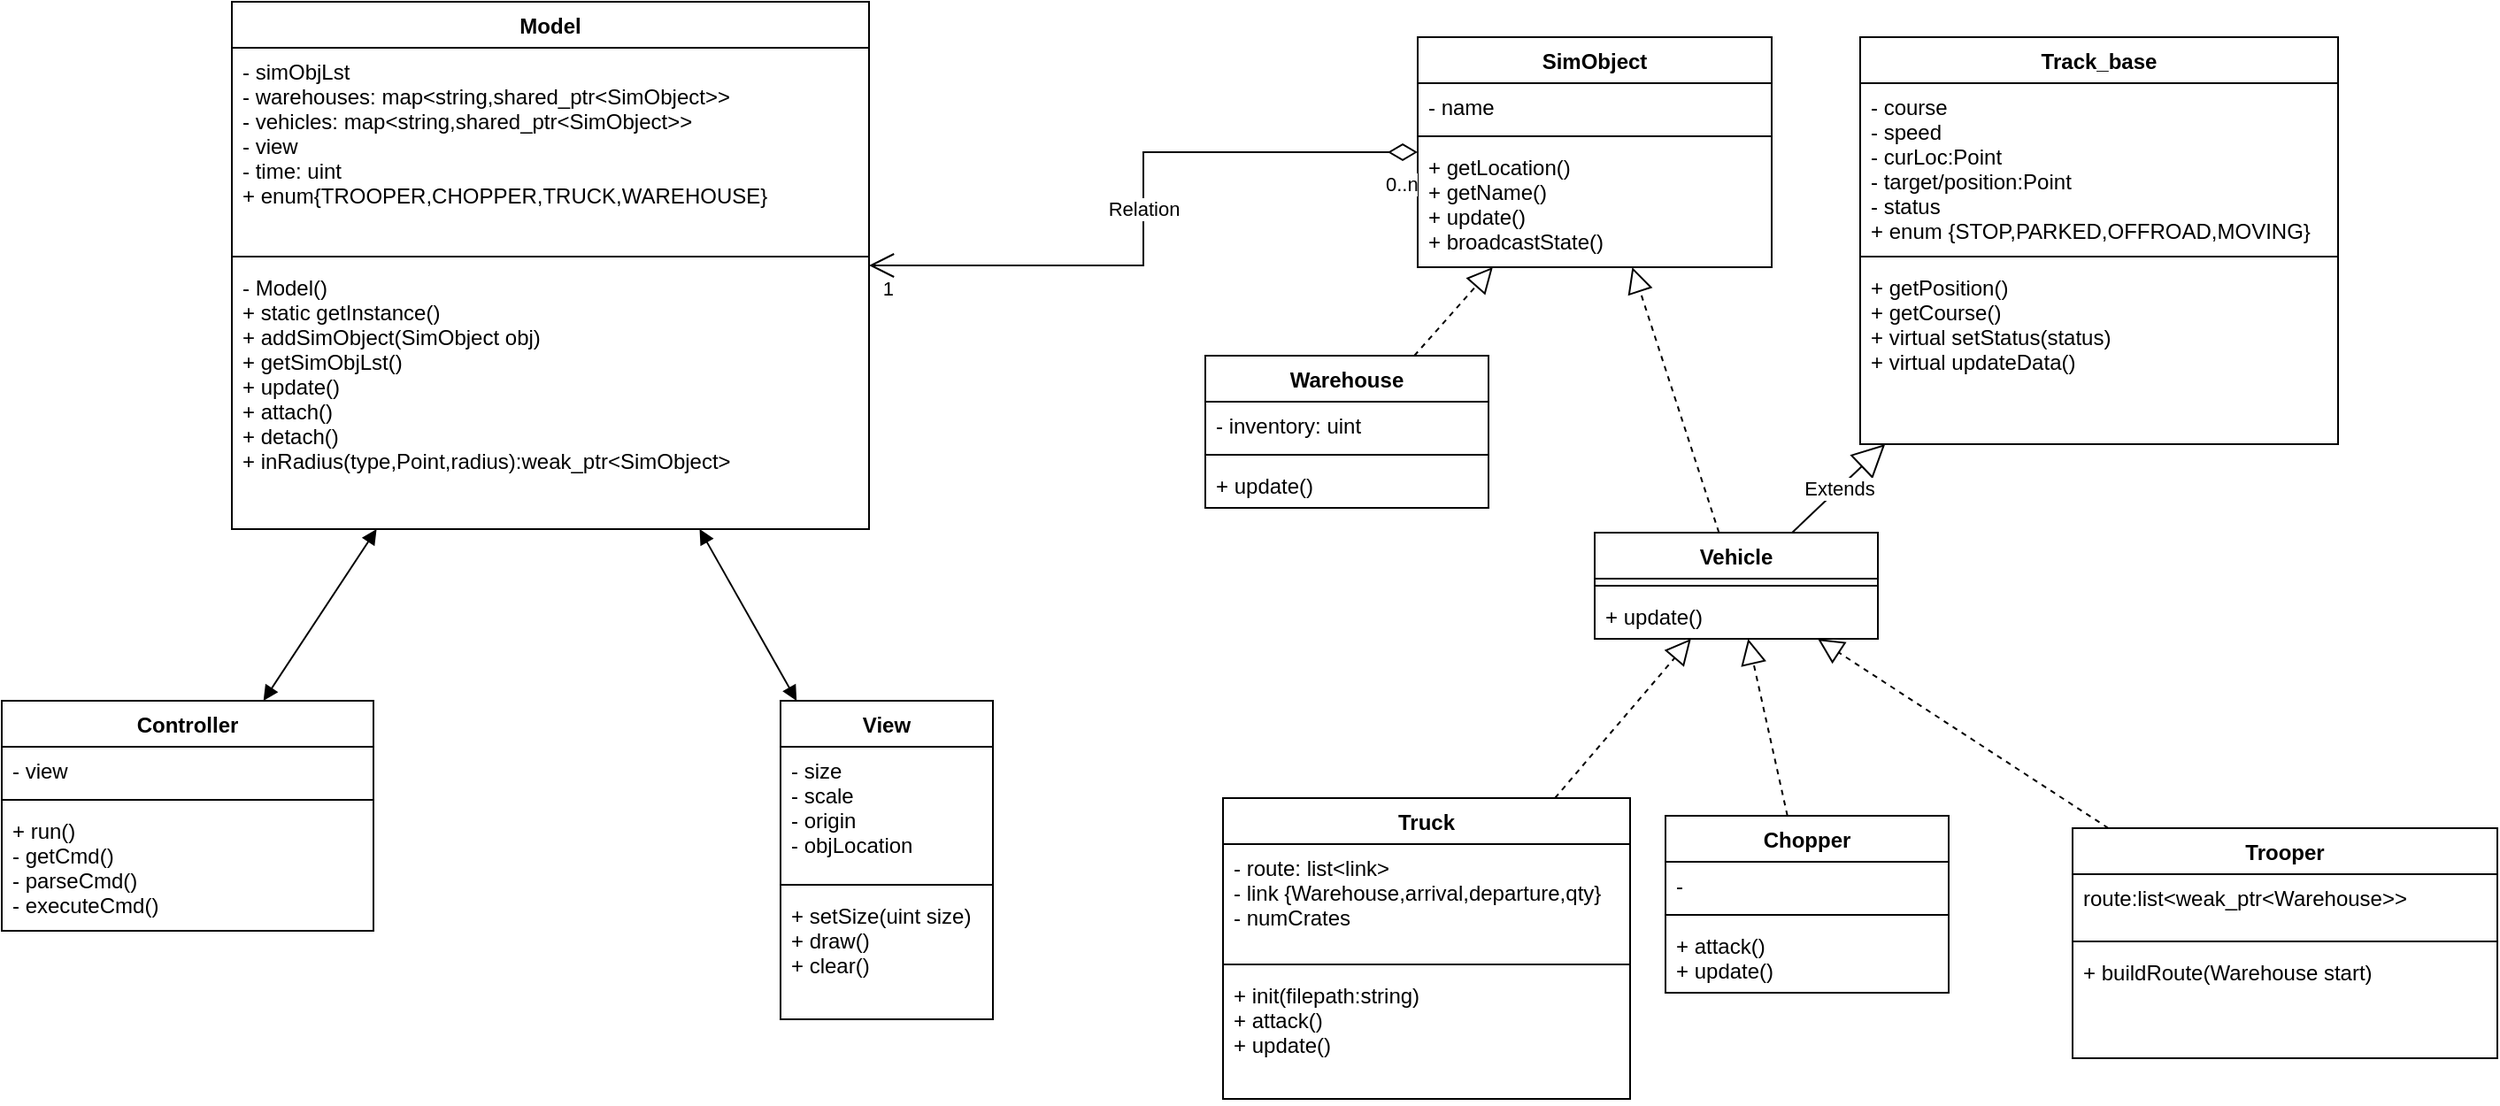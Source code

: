 <mxfile>
    <diagram id="44q2uDsoj2Jr73g2Fu_d" name="Page-1">
        <mxGraphModel dx="1612" dy="472" grid="1" gridSize="10" guides="1" tooltips="1" connect="1" arrows="1" fold="1" page="1" pageScale="1" pageWidth="827" pageHeight="1169" math="0" shadow="0">
            <root>
                <mxCell id="0"/>
                <mxCell id="1" parent="0"/>
                <mxCell id="xyghL1K83STjx0oW8IJl-1" value="Model" style="swimlane;fontStyle=1;align=center;verticalAlign=top;childLayout=stackLayout;horizontal=1;startSize=26;horizontalStack=0;resizeParent=1;resizeParentMax=0;resizeLast=0;collapsible=1;marginBottom=0;" parent="1" vertex="1">
                    <mxGeometry x="-360" y="10" width="360" height="298" as="geometry"/>
                </mxCell>
                <mxCell id="xyghL1K83STjx0oW8IJl-2" value="- simObjLst&#10;- warehouses: map&lt;string,shared_ptr&lt;SimObject&gt;&gt;&#10;- vehicles: map&lt;string,shared_ptr&lt;SimObject&gt;&gt;&#10;- view&#10;- time: uint&#10;+ enum{TROOPER,CHOPPER,TRUCK,WAREHOUSE}" style="text;strokeColor=none;fillColor=none;align=left;verticalAlign=top;spacingLeft=4;spacingRight=4;overflow=hidden;rotatable=0;points=[[0,0.5],[1,0.5]];portConstraint=eastwest;" parent="xyghL1K83STjx0oW8IJl-1" vertex="1">
                    <mxGeometry y="26" width="360" height="114" as="geometry"/>
                </mxCell>
                <mxCell id="xyghL1K83STjx0oW8IJl-3" value="" style="line;strokeWidth=1;fillColor=none;align=left;verticalAlign=middle;spacingTop=-1;spacingLeft=3;spacingRight=3;rotatable=0;labelPosition=right;points=[];portConstraint=eastwest;" parent="xyghL1K83STjx0oW8IJl-1" vertex="1">
                    <mxGeometry y="140" width="360" height="8" as="geometry"/>
                </mxCell>
                <mxCell id="xyghL1K83STjx0oW8IJl-4" value="- Model()&#10;+ static getInstance()&#10;+ addSimObject(SimObject obj)&#10;+ getSimObjLst()&#10;+ update()&#10;+ attach()&#10;+ detach()&#10;+ inRadius(type,Point,radius):weak_ptr&lt;SimObject&gt;" style="text;strokeColor=none;fillColor=none;align=left;verticalAlign=top;spacingLeft=4;spacingRight=4;overflow=hidden;rotatable=0;points=[[0,0.5],[1,0.5]];portConstraint=eastwest;fontStyle=0" parent="xyghL1K83STjx0oW8IJl-1" vertex="1">
                    <mxGeometry y="148" width="360" height="150" as="geometry"/>
                </mxCell>
                <mxCell id="xyghL1K83STjx0oW8IJl-15" value="" style="endArrow=block;startArrow=block;endFill=1;startFill=1;html=1;rounded=0;" parent="1" source="xyghL1K83STjx0oW8IJl-1" target="xyghL1K83STjx0oW8IJl-16" edge="1">
                    <mxGeometry width="160" relative="1" as="geometry">
                        <mxPoint x="200" y="140" as="sourcePoint"/>
                        <mxPoint x="110" y="300" as="targetPoint"/>
                    </mxGeometry>
                </mxCell>
                <mxCell id="xyghL1K83STjx0oW8IJl-16" value="Controller" style="swimlane;fontStyle=1;align=center;verticalAlign=top;childLayout=stackLayout;horizontal=1;startSize=26;horizontalStack=0;resizeParent=1;resizeParentMax=0;resizeLast=0;collapsible=1;marginBottom=0;" parent="1" vertex="1">
                    <mxGeometry x="-490" y="405" width="210" height="130" as="geometry"/>
                </mxCell>
                <mxCell id="xyghL1K83STjx0oW8IJl-17" value="- view" style="text;strokeColor=none;fillColor=none;align=left;verticalAlign=top;spacingLeft=4;spacingRight=4;overflow=hidden;rotatable=0;points=[[0,0.5],[1,0.5]];portConstraint=eastwest;" parent="xyghL1K83STjx0oW8IJl-16" vertex="1">
                    <mxGeometry y="26" width="210" height="26" as="geometry"/>
                </mxCell>
                <mxCell id="xyghL1K83STjx0oW8IJl-18" value="" style="line;strokeWidth=1;fillColor=none;align=left;verticalAlign=middle;spacingTop=-1;spacingLeft=3;spacingRight=3;rotatable=0;labelPosition=right;points=[];portConstraint=eastwest;" parent="xyghL1K83STjx0oW8IJl-16" vertex="1">
                    <mxGeometry y="52" width="210" height="8" as="geometry"/>
                </mxCell>
                <mxCell id="xyghL1K83STjx0oW8IJl-19" value="+ run()&#10;- getCmd()&#10;- parseCmd()&#10;- executeCmd()" style="text;strokeColor=none;fillColor=none;align=left;verticalAlign=top;spacingLeft=4;spacingRight=4;overflow=hidden;rotatable=0;points=[[0,0.5],[1,0.5]];portConstraint=eastwest;" parent="xyghL1K83STjx0oW8IJl-16" vertex="1">
                    <mxGeometry y="60" width="210" height="70" as="geometry"/>
                </mxCell>
                <mxCell id="xyghL1K83STjx0oW8IJl-20" value="" style="endArrow=block;startArrow=block;endFill=1;startFill=1;html=1;rounded=0;" parent="1" source="xyghL1K83STjx0oW8IJl-1" target="xyghL1K83STjx0oW8IJl-21" edge="1">
                    <mxGeometry width="160" relative="1" as="geometry">
                        <mxPoint x="220" y="217.692" as="sourcePoint"/>
                        <mxPoint x="480" y="280" as="targetPoint"/>
                    </mxGeometry>
                </mxCell>
                <mxCell id="xyghL1K83STjx0oW8IJl-21" value="View" style="swimlane;fontStyle=1;align=center;verticalAlign=top;childLayout=stackLayout;horizontal=1;startSize=26;horizontalStack=0;resizeParent=1;resizeParentMax=0;resizeLast=0;collapsible=1;marginBottom=0;" parent="1" vertex="1">
                    <mxGeometry x="-50" y="405" width="120" height="180" as="geometry"/>
                </mxCell>
                <mxCell id="xyghL1K83STjx0oW8IJl-22" value="- size&#10;- scale&#10;- origin&#10;- objLocation" style="text;strokeColor=none;fillColor=none;align=left;verticalAlign=top;spacingLeft=4;spacingRight=4;overflow=hidden;rotatable=0;points=[[0,0.5],[1,0.5]];portConstraint=eastwest;" parent="xyghL1K83STjx0oW8IJl-21" vertex="1">
                    <mxGeometry y="26" width="120" height="74" as="geometry"/>
                </mxCell>
                <mxCell id="xyghL1K83STjx0oW8IJl-23" value="" style="line;strokeWidth=1;fillColor=none;align=left;verticalAlign=middle;spacingTop=-1;spacingLeft=3;spacingRight=3;rotatable=0;labelPosition=right;points=[];portConstraint=eastwest;" parent="xyghL1K83STjx0oW8IJl-21" vertex="1">
                    <mxGeometry y="100" width="120" height="8" as="geometry"/>
                </mxCell>
                <mxCell id="xyghL1K83STjx0oW8IJl-24" value="+ setSize(uint size)&#10;+ draw()&#10;+ clear()" style="text;strokeColor=none;fillColor=none;align=left;verticalAlign=top;spacingLeft=4;spacingRight=4;overflow=hidden;rotatable=0;points=[[0,0.5],[1,0.5]];portConstraint=eastwest;" parent="xyghL1K83STjx0oW8IJl-21" vertex="1">
                    <mxGeometry y="108" width="120" height="72" as="geometry"/>
                </mxCell>
                <mxCell id="xyghL1K83STjx0oW8IJl-28" value="SimObject" style="swimlane;fontStyle=1;align=center;verticalAlign=top;childLayout=stackLayout;horizontal=1;startSize=26;horizontalStack=0;resizeParent=1;resizeParentMax=0;resizeLast=0;collapsible=1;marginBottom=0;" parent="1" vertex="1">
                    <mxGeometry x="310" y="30" width="200" height="130" as="geometry"/>
                </mxCell>
                <mxCell id="xyghL1K83STjx0oW8IJl-29" value="- name" style="text;strokeColor=none;fillColor=none;align=left;verticalAlign=top;spacingLeft=4;spacingRight=4;overflow=hidden;rotatable=0;points=[[0,0.5],[1,0.5]];portConstraint=eastwest;" parent="xyghL1K83STjx0oW8IJl-28" vertex="1">
                    <mxGeometry y="26" width="200" height="26" as="geometry"/>
                </mxCell>
                <mxCell id="xyghL1K83STjx0oW8IJl-30" value="" style="line;strokeWidth=1;fillColor=none;align=left;verticalAlign=middle;spacingTop=-1;spacingLeft=3;spacingRight=3;rotatable=0;labelPosition=right;points=[];portConstraint=eastwest;" parent="xyghL1K83STjx0oW8IJl-28" vertex="1">
                    <mxGeometry y="52" width="200" height="8" as="geometry"/>
                </mxCell>
                <mxCell id="xyghL1K83STjx0oW8IJl-31" value="+ getLocation()&#10;+ getName()&#10;+ update()&#10;+ broadcastState()" style="text;strokeColor=none;fillColor=none;align=left;verticalAlign=top;spacingLeft=4;spacingRight=4;overflow=hidden;rotatable=0;points=[[0,0.5],[1,0.5]];portConstraint=eastwest;" parent="xyghL1K83STjx0oW8IJl-28" vertex="1">
                    <mxGeometry y="60" width="200" height="70" as="geometry"/>
                </mxCell>
                <mxCell id="xyghL1K83STjx0oW8IJl-33" value="Relation" style="endArrow=open;html=1;endSize=12;startArrow=diamondThin;startSize=14;startFill=0;edgeStyle=orthogonalEdgeStyle;rounded=0;" parent="1" source="xyghL1K83STjx0oW8IJl-28" target="xyghL1K83STjx0oW8IJl-1" edge="1">
                    <mxGeometry relative="1" as="geometry">
                        <mxPoint x="450" y="270" as="sourcePoint"/>
                        <mxPoint x="610" y="270" as="targetPoint"/>
                    </mxGeometry>
                </mxCell>
                <mxCell id="xyghL1K83STjx0oW8IJl-34" value="0..n" style="edgeLabel;resizable=0;html=1;align=left;verticalAlign=top;" parent="xyghL1K83STjx0oW8IJl-33" connectable="0" vertex="1">
                    <mxGeometry x="-1" relative="1" as="geometry">
                        <mxPoint x="-20" y="5" as="offset"/>
                    </mxGeometry>
                </mxCell>
                <mxCell id="xyghL1K83STjx0oW8IJl-35" value="1" style="edgeLabel;resizable=0;html=1;align=right;verticalAlign=top;" parent="xyghL1K83STjx0oW8IJl-33" connectable="0" vertex="1">
                    <mxGeometry x="1" relative="1" as="geometry">
                        <mxPoint x="14" as="offset"/>
                    </mxGeometry>
                </mxCell>
                <mxCell id="xyghL1K83STjx0oW8IJl-36" value="" style="endArrow=block;dashed=1;endFill=0;endSize=12;html=1;rounded=0;" parent="1" source="xyghL1K83STjx0oW8IJl-37" target="xyghL1K83STjx0oW8IJl-28" edge="1">
                    <mxGeometry width="160" relative="1" as="geometry">
                        <mxPoint x="510" y="260" as="sourcePoint"/>
                        <mxPoint x="670" y="260" as="targetPoint"/>
                    </mxGeometry>
                </mxCell>
                <mxCell id="xyghL1K83STjx0oW8IJl-37" value="Warehouse" style="swimlane;fontStyle=1;align=center;verticalAlign=top;childLayout=stackLayout;horizontal=1;startSize=26;horizontalStack=0;resizeParent=1;resizeParentMax=0;resizeLast=0;collapsible=1;marginBottom=0;" parent="1" vertex="1">
                    <mxGeometry x="190" y="210" width="160" height="86" as="geometry"/>
                </mxCell>
                <mxCell id="xyghL1K83STjx0oW8IJl-38" value="- inventory: uint" style="text;strokeColor=none;fillColor=none;align=left;verticalAlign=top;spacingLeft=4;spacingRight=4;overflow=hidden;rotatable=0;points=[[0,0.5],[1,0.5]];portConstraint=eastwest;" parent="xyghL1K83STjx0oW8IJl-37" vertex="1">
                    <mxGeometry y="26" width="160" height="26" as="geometry"/>
                </mxCell>
                <mxCell id="xyghL1K83STjx0oW8IJl-39" value="" style="line;strokeWidth=1;fillColor=none;align=left;verticalAlign=middle;spacingTop=-1;spacingLeft=3;spacingRight=3;rotatable=0;labelPosition=right;points=[];portConstraint=eastwest;" parent="xyghL1K83STjx0oW8IJl-37" vertex="1">
                    <mxGeometry y="52" width="160" height="8" as="geometry"/>
                </mxCell>
                <mxCell id="xyghL1K83STjx0oW8IJl-40" value="+ update()" style="text;strokeColor=none;fillColor=none;align=left;verticalAlign=top;spacingLeft=4;spacingRight=4;overflow=hidden;rotatable=0;points=[[0,0.5],[1,0.5]];portConstraint=eastwest;" parent="xyghL1K83STjx0oW8IJl-37" vertex="1">
                    <mxGeometry y="60" width="160" height="26" as="geometry"/>
                </mxCell>
                <mxCell id="xyghL1K83STjx0oW8IJl-41" value="" style="endArrow=block;dashed=1;endFill=0;endSize=12;html=1;rounded=0;" parent="1" source="xyghL1K83STjx0oW8IJl-42" target="xyghL1K83STjx0oW8IJl-28" edge="1">
                    <mxGeometry width="160" relative="1" as="geometry">
                        <mxPoint x="700" y="280" as="sourcePoint"/>
                        <mxPoint x="670" y="260" as="targetPoint"/>
                    </mxGeometry>
                </mxCell>
                <mxCell id="xyghL1K83STjx0oW8IJl-42" value="Vehicle" style="swimlane;fontStyle=1;align=center;verticalAlign=top;childLayout=stackLayout;horizontal=1;startSize=26;horizontalStack=0;resizeParent=1;resizeParentMax=0;resizeLast=0;collapsible=1;marginBottom=0;" parent="1" vertex="1">
                    <mxGeometry x="410" y="310" width="160" height="60" as="geometry"/>
                </mxCell>
                <mxCell id="xyghL1K83STjx0oW8IJl-44" value="" style="line;strokeWidth=1;fillColor=none;align=left;verticalAlign=middle;spacingTop=-1;spacingLeft=3;spacingRight=3;rotatable=0;labelPosition=right;points=[];portConstraint=eastwest;" parent="xyghL1K83STjx0oW8IJl-42" vertex="1">
                    <mxGeometry y="26" width="160" height="8" as="geometry"/>
                </mxCell>
                <mxCell id="xyghL1K83STjx0oW8IJl-45" value="+ update()" style="text;strokeColor=none;fillColor=none;align=left;verticalAlign=top;spacingLeft=4;spacingRight=4;overflow=hidden;rotatable=0;points=[[0,0.5],[1,0.5]];portConstraint=eastwest;" parent="xyghL1K83STjx0oW8IJl-42" vertex="1">
                    <mxGeometry y="34" width="160" height="26" as="geometry"/>
                </mxCell>
                <mxCell id="xyghL1K83STjx0oW8IJl-47" value="Extends" style="endArrow=block;endSize=16;endFill=0;html=1;rounded=0;" parent="1" source="xyghL1K83STjx0oW8IJl-42" target="xyghL1K83STjx0oW8IJl-48" edge="1">
                    <mxGeometry width="160" relative="1" as="geometry">
                        <mxPoint x="430" y="190" as="sourcePoint"/>
                        <mxPoint x="590" y="130" as="targetPoint"/>
                    </mxGeometry>
                </mxCell>
                <mxCell id="xyghL1K83STjx0oW8IJl-48" value="Track_base" style="swimlane;fontStyle=1;align=center;verticalAlign=top;childLayout=stackLayout;horizontal=1;startSize=26;horizontalStack=0;resizeParent=1;resizeParentMax=0;resizeLast=0;collapsible=1;marginBottom=0;" parent="1" vertex="1">
                    <mxGeometry x="560" y="30" width="270" height="230" as="geometry"/>
                </mxCell>
                <mxCell id="xyghL1K83STjx0oW8IJl-49" value="- course&#10;- speed&#10;- curLoc:Point&#10;- target/position:Point&#10;- status&#10;+ enum {STOP,PARKED,OFFROAD,MOVING}" style="text;strokeColor=none;fillColor=none;align=left;verticalAlign=top;spacingLeft=4;spacingRight=4;overflow=hidden;rotatable=0;points=[[0,0.5],[1,0.5]];portConstraint=eastwest;" parent="xyghL1K83STjx0oW8IJl-48" vertex="1">
                    <mxGeometry y="26" width="270" height="94" as="geometry"/>
                </mxCell>
                <mxCell id="xyghL1K83STjx0oW8IJl-50" value="" style="line;strokeWidth=1;fillColor=none;align=left;verticalAlign=middle;spacingTop=-1;spacingLeft=3;spacingRight=3;rotatable=0;labelPosition=right;points=[];portConstraint=eastwest;" parent="xyghL1K83STjx0oW8IJl-48" vertex="1">
                    <mxGeometry y="120" width="270" height="8" as="geometry"/>
                </mxCell>
                <mxCell id="xyghL1K83STjx0oW8IJl-51" value="+ getPosition()&#10;+ getCourse()&#10;+ virtual setStatus(status)&#10;+ virtual updateData()" style="text;strokeColor=none;fillColor=none;align=left;verticalAlign=top;spacingLeft=4;spacingRight=4;overflow=hidden;rotatable=0;points=[[0,0.5],[1,0.5]];portConstraint=eastwest;" parent="xyghL1K83STjx0oW8IJl-48" vertex="1">
                    <mxGeometry y="128" width="270" height="102" as="geometry"/>
                </mxCell>
                <mxCell id="xyghL1K83STjx0oW8IJl-52" value="" style="endArrow=block;dashed=1;endFill=0;endSize=12;html=1;rounded=0;" parent="1" source="Z22mOZkXwCtcEA-yf7Ti-4" target="xyghL1K83STjx0oW8IJl-42" edge="1">
                    <mxGeometry width="160" relative="1" as="geometry">
                        <mxPoint x="379.286" y="460" as="sourcePoint"/>
                        <mxPoint x="550" y="330" as="targetPoint"/>
                    </mxGeometry>
                </mxCell>
                <mxCell id="xyghL1K83STjx0oW8IJl-57" value="" style="endArrow=block;dashed=1;endFill=0;endSize=12;html=1;rounded=0;" parent="1" source="Z22mOZkXwCtcEA-yf7Ti-12" target="xyghL1K83STjx0oW8IJl-42" edge="1">
                    <mxGeometry width="160" relative="1" as="geometry">
                        <mxPoint x="490" y="460" as="sourcePoint"/>
                        <mxPoint x="675" y="376" as="targetPoint"/>
                    </mxGeometry>
                </mxCell>
                <mxCell id="xyghL1K83STjx0oW8IJl-61" value="" style="endArrow=block;dashed=1;endFill=0;endSize=12;html=1;rounded=0;" parent="1" source="Z22mOZkXwCtcEA-yf7Ti-8" target="xyghL1K83STjx0oW8IJl-42" edge="1">
                    <mxGeometry width="160" relative="1" as="geometry">
                        <mxPoint x="595.109" y="460" as="sourcePoint"/>
                        <mxPoint x="660" y="390" as="targetPoint"/>
                    </mxGeometry>
                </mxCell>
                <mxCell id="Z22mOZkXwCtcEA-yf7Ti-4" value="Truck" style="swimlane;fontStyle=1;align=center;verticalAlign=top;childLayout=stackLayout;horizontal=1;startSize=26;horizontalStack=0;resizeParent=1;resizeParentMax=0;resizeLast=0;collapsible=1;marginBottom=0;" parent="1" vertex="1">
                    <mxGeometry x="200" y="460" width="230" height="170" as="geometry"/>
                </mxCell>
                <mxCell id="Z22mOZkXwCtcEA-yf7Ti-5" value="- route: list&lt;link&gt;&#10;- link {Warehouse,arrival,departure,qty}&#10;- numCrates" style="text;strokeColor=none;fillColor=none;align=left;verticalAlign=top;spacingLeft=4;spacingRight=4;overflow=hidden;rotatable=0;points=[[0,0.5],[1,0.5]];portConstraint=eastwest;" parent="Z22mOZkXwCtcEA-yf7Ti-4" vertex="1">
                    <mxGeometry y="26" width="230" height="64" as="geometry"/>
                </mxCell>
                <mxCell id="Z22mOZkXwCtcEA-yf7Ti-6" value="" style="line;strokeWidth=1;fillColor=none;align=left;verticalAlign=middle;spacingTop=-1;spacingLeft=3;spacingRight=3;rotatable=0;labelPosition=right;points=[];portConstraint=eastwest;" parent="Z22mOZkXwCtcEA-yf7Ti-4" vertex="1">
                    <mxGeometry y="90" width="230" height="8" as="geometry"/>
                </mxCell>
                <mxCell id="Z22mOZkXwCtcEA-yf7Ti-7" value="+ init(filepath:string)&#10;+ attack()&#10;+ update()" style="text;strokeColor=none;fillColor=none;align=left;verticalAlign=top;spacingLeft=4;spacingRight=4;overflow=hidden;rotatable=0;points=[[0,0.5],[1,0.5]];portConstraint=eastwest;" parent="Z22mOZkXwCtcEA-yf7Ti-4" vertex="1">
                    <mxGeometry y="98" width="230" height="72" as="geometry"/>
                </mxCell>
                <mxCell id="Z22mOZkXwCtcEA-yf7Ti-8" value="Trooper" style="swimlane;fontStyle=1;align=center;verticalAlign=top;childLayout=stackLayout;horizontal=1;startSize=26;horizontalStack=0;resizeParent=1;resizeParentMax=0;resizeLast=0;collapsible=1;marginBottom=0;" parent="1" vertex="1">
                    <mxGeometry x="680" y="477" width="240" height="130" as="geometry"/>
                </mxCell>
                <mxCell id="Z22mOZkXwCtcEA-yf7Ti-9" value="route:list&lt;weak_ptr&lt;Warehouse&gt;&gt;" style="text;strokeColor=none;fillColor=none;align=left;verticalAlign=top;spacingLeft=4;spacingRight=4;overflow=hidden;rotatable=0;points=[[0,0.5],[1,0.5]];portConstraint=eastwest;" parent="Z22mOZkXwCtcEA-yf7Ti-8" vertex="1">
                    <mxGeometry y="26" width="240" height="34" as="geometry"/>
                </mxCell>
                <mxCell id="Z22mOZkXwCtcEA-yf7Ti-10" value="" style="line;strokeWidth=1;fillColor=none;align=left;verticalAlign=middle;spacingTop=-1;spacingLeft=3;spacingRight=3;rotatable=0;labelPosition=right;points=[];portConstraint=eastwest;" parent="Z22mOZkXwCtcEA-yf7Ti-8" vertex="1">
                    <mxGeometry y="60" width="240" height="8" as="geometry"/>
                </mxCell>
                <mxCell id="Z22mOZkXwCtcEA-yf7Ti-11" value="+ buildRoute(Warehouse start)&#10;" style="text;strokeColor=none;fillColor=none;align=left;verticalAlign=top;spacingLeft=4;spacingRight=4;overflow=hidden;rotatable=0;points=[[0,0.5],[1,0.5]];portConstraint=eastwest;" parent="Z22mOZkXwCtcEA-yf7Ti-8" vertex="1">
                    <mxGeometry y="68" width="240" height="62" as="geometry"/>
                </mxCell>
                <mxCell id="Z22mOZkXwCtcEA-yf7Ti-12" value="Chopper" style="swimlane;fontStyle=1;align=center;verticalAlign=top;childLayout=stackLayout;horizontal=1;startSize=26;horizontalStack=0;resizeParent=1;resizeParentMax=0;resizeLast=0;collapsible=1;marginBottom=0;" parent="1" vertex="1">
                    <mxGeometry x="450" y="470" width="160" height="100" as="geometry"/>
                </mxCell>
                <mxCell id="Z22mOZkXwCtcEA-yf7Ti-13" value="- " style="text;strokeColor=none;fillColor=none;align=left;verticalAlign=top;spacingLeft=4;spacingRight=4;overflow=hidden;rotatable=0;points=[[0,0.5],[1,0.5]];portConstraint=eastwest;" parent="Z22mOZkXwCtcEA-yf7Ti-12" vertex="1">
                    <mxGeometry y="26" width="160" height="26" as="geometry"/>
                </mxCell>
                <mxCell id="Z22mOZkXwCtcEA-yf7Ti-14" value="" style="line;strokeWidth=1;fillColor=none;align=left;verticalAlign=middle;spacingTop=-1;spacingLeft=3;spacingRight=3;rotatable=0;labelPosition=right;points=[];portConstraint=eastwest;" parent="Z22mOZkXwCtcEA-yf7Ti-12" vertex="1">
                    <mxGeometry y="52" width="160" height="8" as="geometry"/>
                </mxCell>
                <mxCell id="Z22mOZkXwCtcEA-yf7Ti-15" value="+ attack()&#10;+ update()" style="text;strokeColor=none;fillColor=none;align=left;verticalAlign=top;spacingLeft=4;spacingRight=4;overflow=hidden;rotatable=0;points=[[0,0.5],[1,0.5]];portConstraint=eastwest;" parent="Z22mOZkXwCtcEA-yf7Ti-12" vertex="1">
                    <mxGeometry y="60" width="160" height="40" as="geometry"/>
                </mxCell>
            </root>
        </mxGraphModel>
    </diagram>
</mxfile>